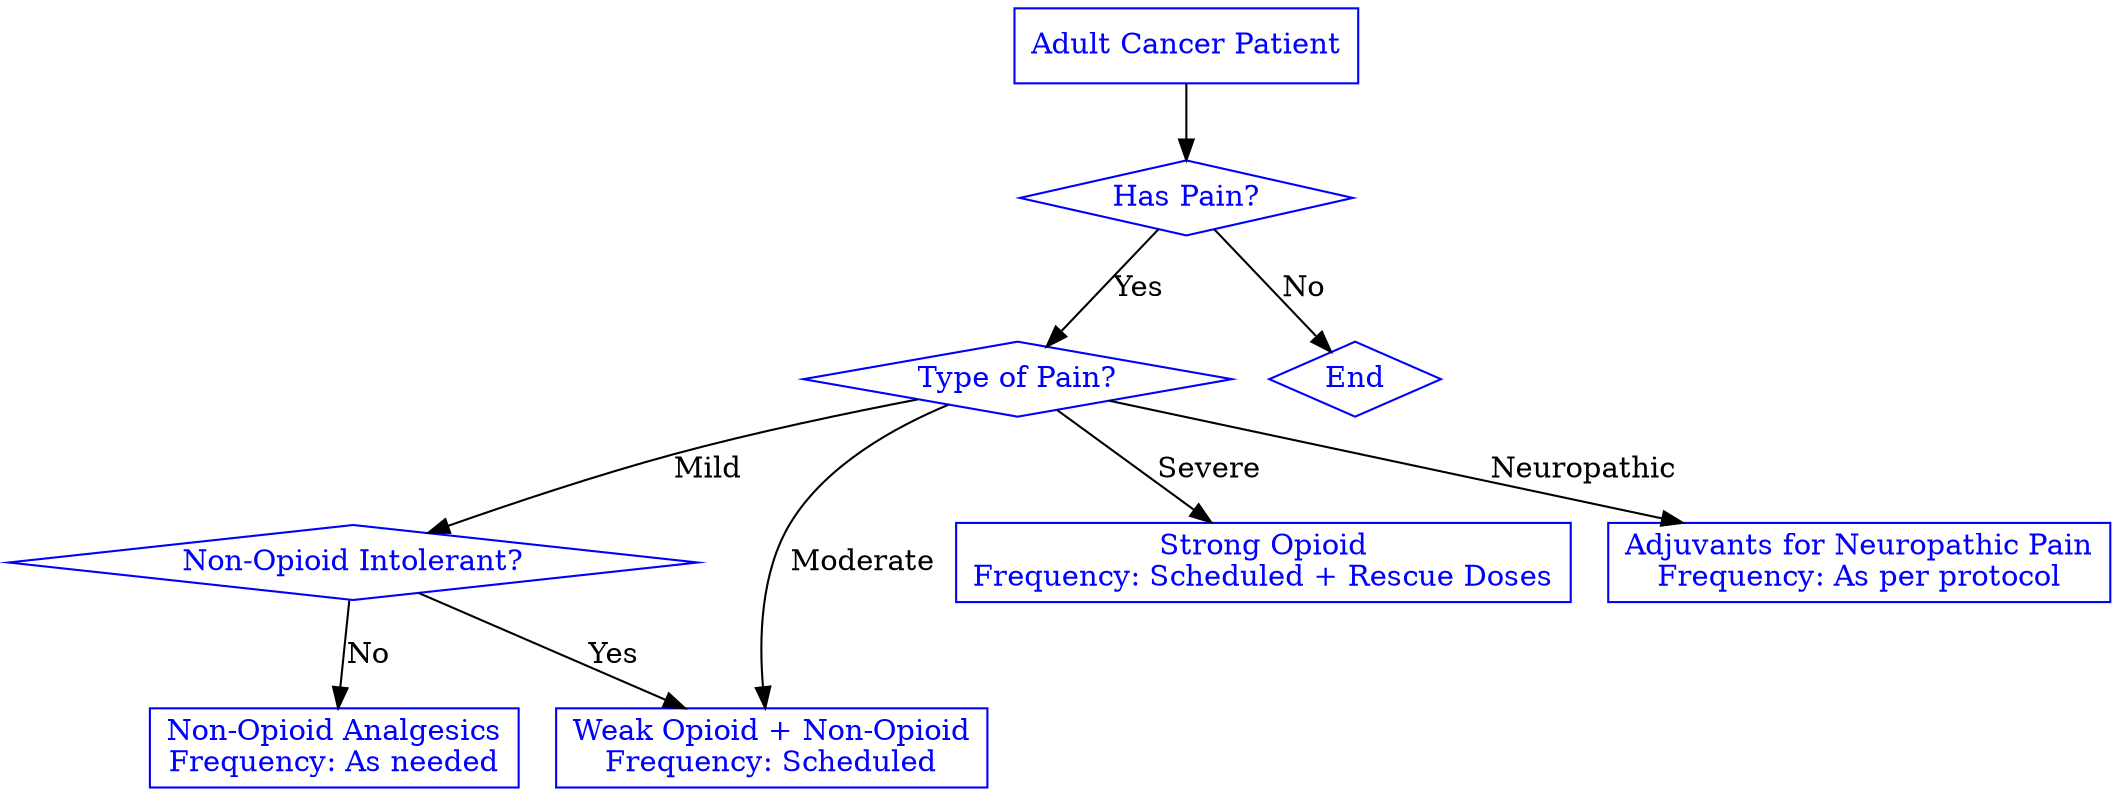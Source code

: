 digraph G {
    rankdir=TB
    node [shape=diamond, color=blue, fontcolor=blue];
    
    Start [label="Adult Cancer Patient", shape=rectangle];
    HasPain [label="Has Pain?"];
    PainType [label="Type of Pain?"];
    NonOpioidIntolerant [label="Non-Opioid Intolerant?"];
    MildPainAction [label="Non-Opioid Analgesics\nFrequency: As needed", shape=rectangle];
    ModeratePainAction [label="Weak Opioid + Non-Opioid\nFrequency: Scheduled", shape=rectangle];
    SeverePainAction [label="Strong Opioid\nFrequency: Scheduled + Rescue Doses", shape=rectangle];
    NeuropathicPainAction [label="Adjuvants for Neuropathic Pain\nFrequency: As per protocol", shape=rectangle];

    Start -> HasPain
    HasPain -> PainType [label="Yes"];
    HasPain -> End [label="No", shape=rectangle];
    PainType -> NonOpioidIntolerant [label="Mild"];
    PainType -> ModeratePainAction [label="Moderate"];
    PainType -> SeverePainAction [label="Severe"];
    PainType -> NeuropathicPainAction [label="Neuropathic"];
    NonOpioidIntolerant -> MildPainAction [label="No"];
    NonOpioidIntolerant -> ModeratePainAction [label="Yes"];
}